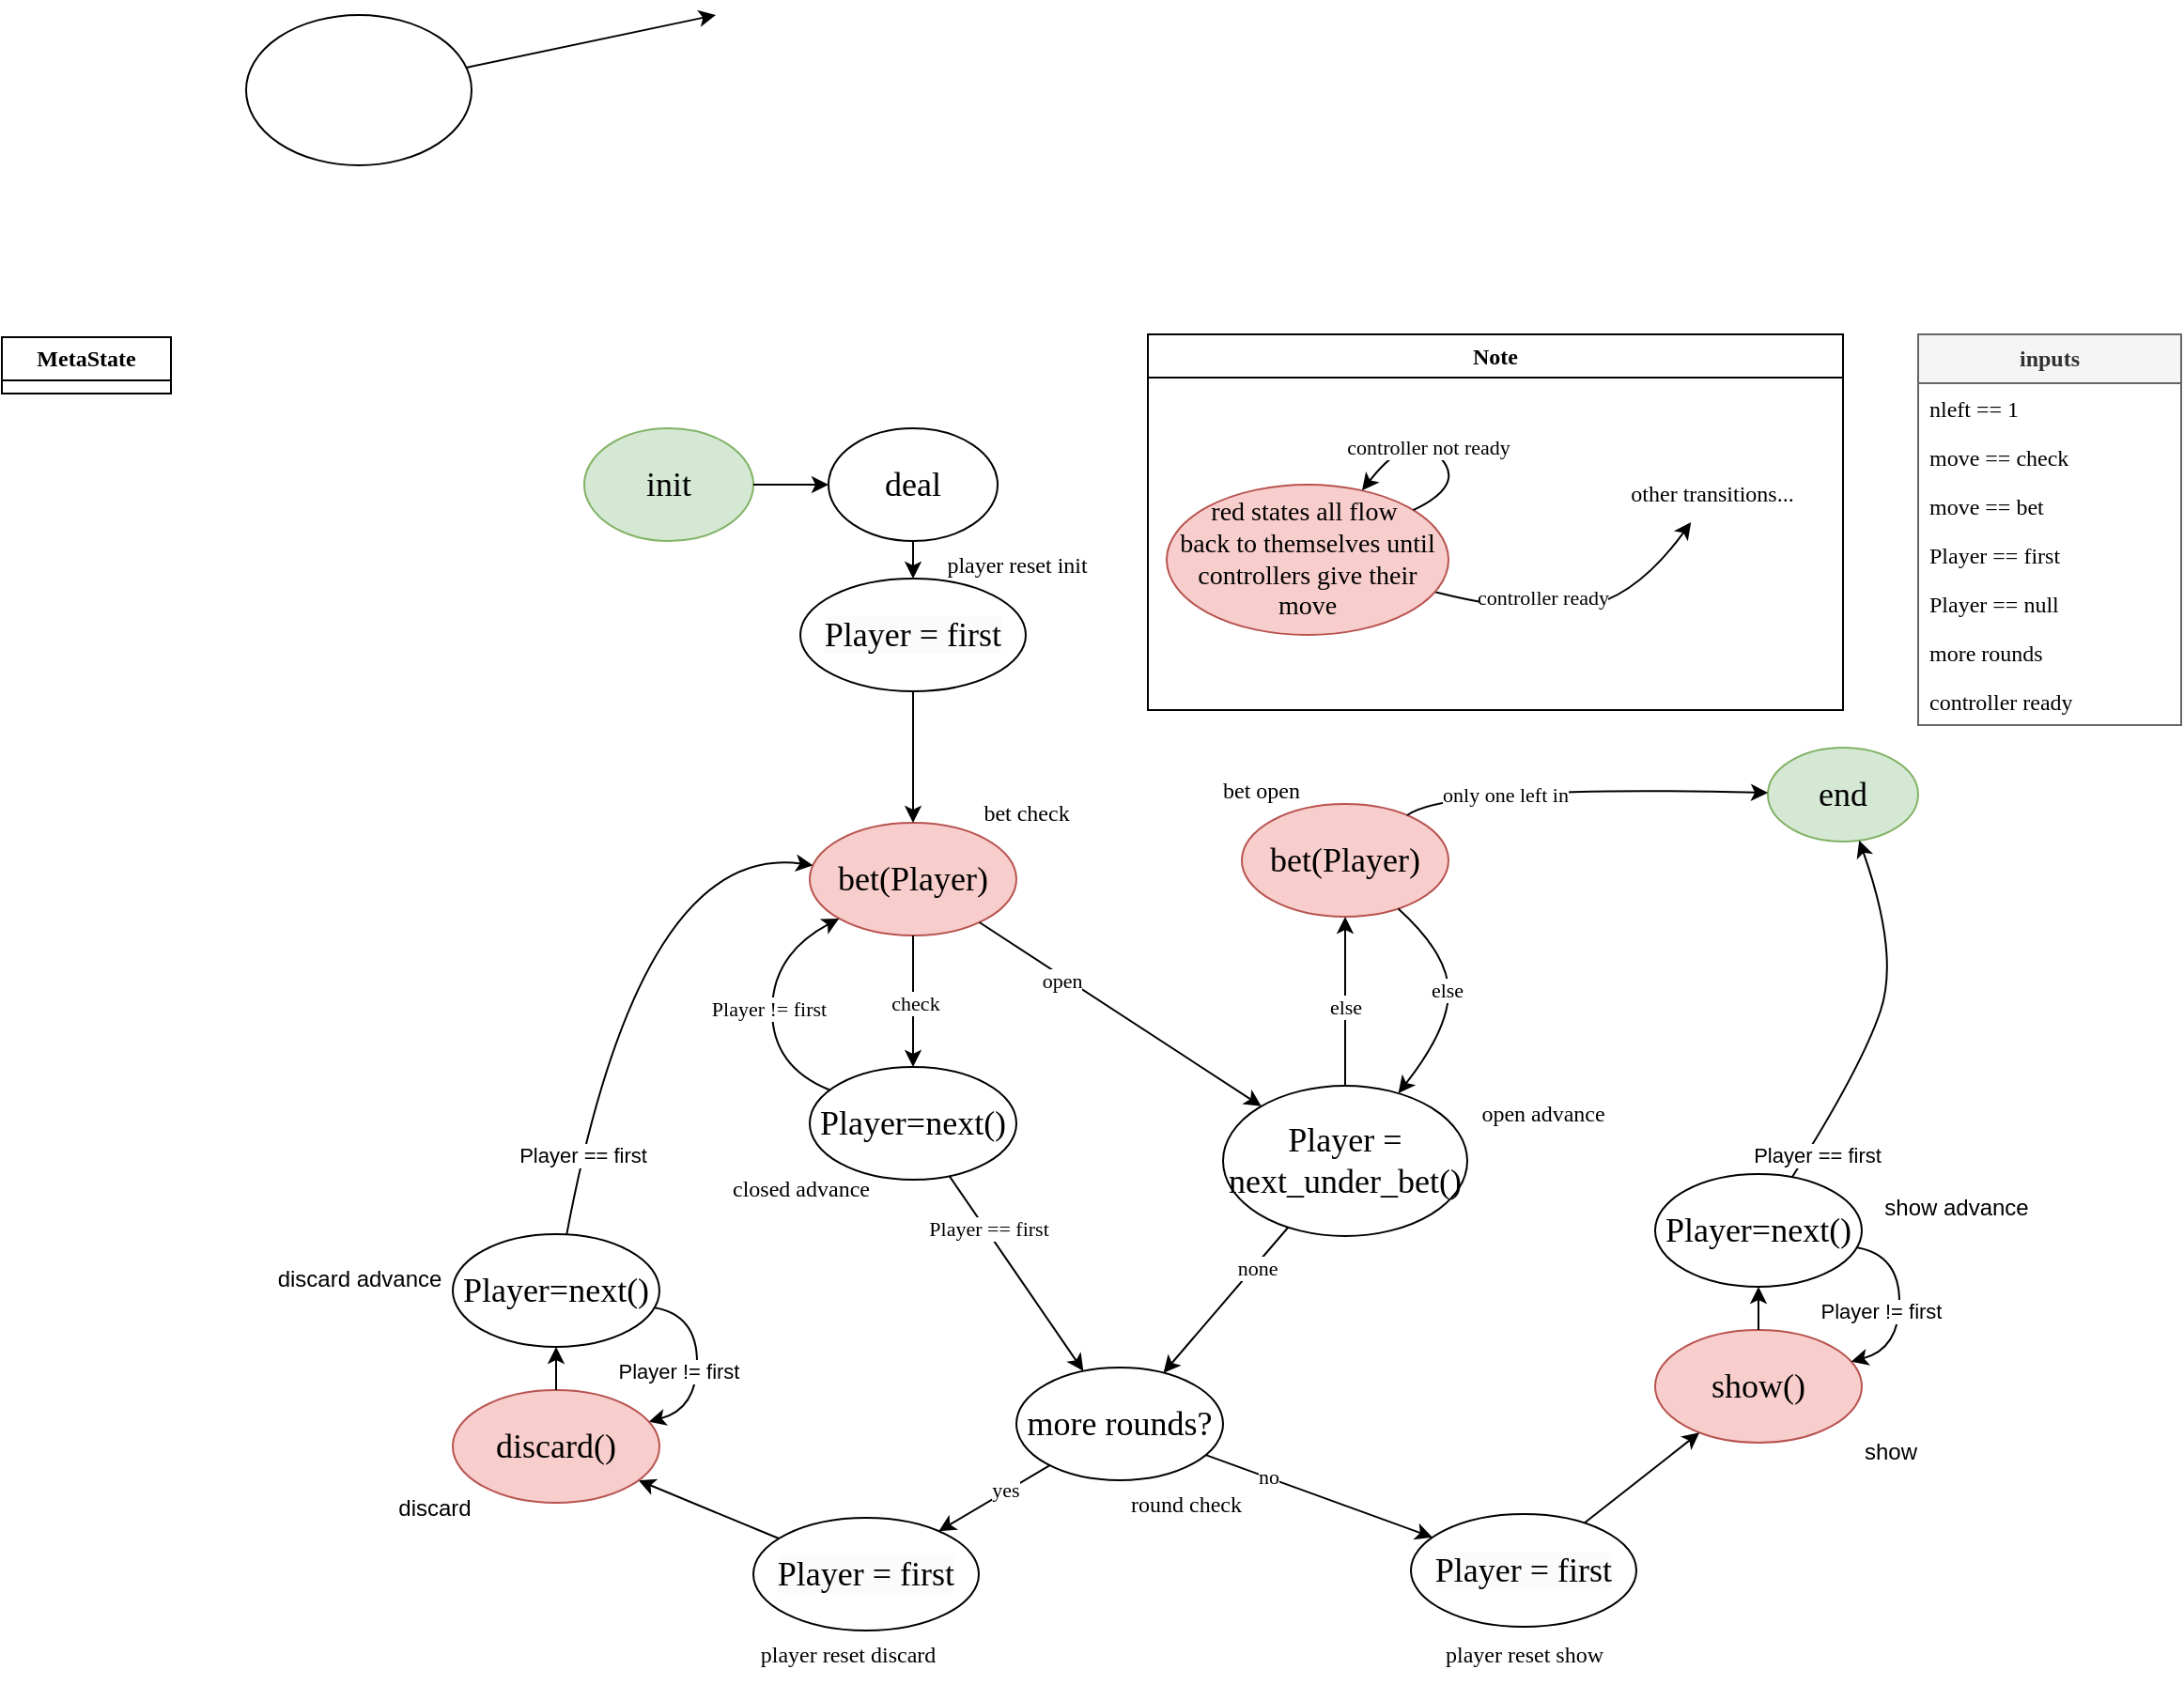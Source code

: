 <mxfile version="26.1.1">
  <diagram name="Page-1" id="FgbglfRECGYfTq0b8GFK">
    <mxGraphModel dx="3309" dy="710" grid="1" gridSize="10" guides="1" tooltips="1" connect="1" arrows="1" fold="1" page="1" pageScale="1" pageWidth="2336" pageHeight="1654" math="0" shadow="0">
      <root>
        <mxCell id="0" />
        <mxCell id="1" parent="0" />
        <mxCell id="6PDLWD2J_giq-nKOBnbj-1" value="" style="ellipse;whiteSpace=wrap;html=1;fontFamily=Times New Roman;" vertex="1" parent="1">
          <mxGeometry x="110" y="150" width="120" height="80" as="geometry" />
        </mxCell>
        <mxCell id="6PDLWD2J_giq-nKOBnbj-2" value="" style="endArrow=classic;html=1;rounded=0;fontFamily=Times New Roman;" edge="1" parent="1" source="6PDLWD2J_giq-nKOBnbj-1">
          <mxGeometry width="50" height="50" relative="1" as="geometry">
            <mxPoint x="410" y="120" as="sourcePoint" />
            <mxPoint x="360" y="150" as="targetPoint" />
          </mxGeometry>
        </mxCell>
        <mxCell id="6PDLWD2J_giq-nKOBnbj-3" value="&lt;font style=&quot;font-size: 18px;&quot;&gt;init&lt;/font&gt;" style="ellipse;whiteSpace=wrap;html=1;fontFamily=Times New Roman;fillColor=#d5e8d4;strokeColor=#82b366;" vertex="1" parent="1">
          <mxGeometry x="290" y="370" width="90" height="60" as="geometry" />
        </mxCell>
        <mxCell id="6PDLWD2J_giq-nKOBnbj-4" value="" style="endArrow=classic;html=1;rounded=0;fontFamily=Times New Roman;" edge="1" parent="1" source="6PDLWD2J_giq-nKOBnbj-3" target="6PDLWD2J_giq-nKOBnbj-5">
          <mxGeometry width="50" height="50" relative="1" as="geometry">
            <mxPoint x="710" y="350" as="sourcePoint" />
            <mxPoint x="590" y="380" as="targetPoint" />
          </mxGeometry>
        </mxCell>
        <mxCell id="6PDLWD2J_giq-nKOBnbj-5" value="&lt;font style=&quot;font-size: 18px;&quot;&gt;deal&lt;/font&gt;" style="ellipse;whiteSpace=wrap;html=1;fontFamily=Times New Roman;" vertex="1" parent="1">
          <mxGeometry x="420" y="370" width="90" height="60" as="geometry" />
        </mxCell>
        <mxCell id="6PDLWD2J_giq-nKOBnbj-7" value="" style="endArrow=classic;html=1;rounded=0;fontFamily=Times New Roman;" edge="1" parent="1" source="6PDLWD2J_giq-nKOBnbj-5" target="6PDLWD2J_giq-nKOBnbj-11">
          <mxGeometry width="50" height="50" relative="1" as="geometry">
            <mxPoint x="450" y="580" as="sourcePoint" />
            <mxPoint x="465" y="480" as="targetPoint" />
          </mxGeometry>
        </mxCell>
        <mxCell id="6PDLWD2J_giq-nKOBnbj-9" value="&lt;font style=&quot;font-size: 18px;&quot;&gt;bet(Player)&lt;/font&gt;" style="ellipse;whiteSpace=wrap;html=1;fontFamily=Times New Roman;fillColor=#f8cecc;strokeColor=#b85450;" vertex="1" parent="1">
          <mxGeometry x="410" y="580" width="110" height="60" as="geometry" />
        </mxCell>
        <mxCell id="6PDLWD2J_giq-nKOBnbj-10" value="" style="endArrow=classic;html=1;rounded=0;fontFamily=Times New Roman;" edge="1" parent="1" source="6PDLWD2J_giq-nKOBnbj-11" target="6PDLWD2J_giq-nKOBnbj-9">
          <mxGeometry width="50" height="50" relative="1" as="geometry">
            <mxPoint x="607.479" y="550" as="sourcePoint" />
            <mxPoint x="655" y="500" as="targetPoint" />
          </mxGeometry>
        </mxCell>
        <mxCell id="6PDLWD2J_giq-nKOBnbj-11" value="&lt;span style=&quot;color: rgb(0, 0, 0); font-size: 18px; font-style: normal; font-variant-ligatures: normal; font-variant-caps: normal; font-weight: 400; letter-spacing: normal; orphans: 2; text-align: center; text-indent: 0px; text-transform: none; widows: 2; word-spacing: 0px; -webkit-text-stroke-width: 0px; white-space: normal; background-color: rgb(251, 251, 251); text-decoration-thickness: initial; text-decoration-style: initial; text-decoration-color: initial; float: none; display: inline !important;&quot;&gt;Player = first&lt;/span&gt;" style="ellipse;whiteSpace=wrap;html=1;fontFamily=Times New Roman;" vertex="1" parent="1">
          <mxGeometry x="405" y="450" width="120" height="60" as="geometry" />
        </mxCell>
        <mxCell id="6PDLWD2J_giq-nKOBnbj-15" value="" style="endArrow=classic;html=1;rounded=0;fontFamily=Times New Roman;" edge="1" parent="1" source="6PDLWD2J_giq-nKOBnbj-9" target="6PDLWD2J_giq-nKOBnbj-17">
          <mxGeometry width="50" height="50" relative="1" as="geometry">
            <mxPoint x="621" y="565" as="sourcePoint" />
            <mxPoint x="538" y="626" as="targetPoint" />
          </mxGeometry>
        </mxCell>
        <mxCell id="6PDLWD2J_giq-nKOBnbj-24" value="check" style="edgeLabel;html=1;align=center;verticalAlign=middle;resizable=0;points=[];fontFamily=Times New Roman;" vertex="1" connectable="0" parent="6PDLWD2J_giq-nKOBnbj-15">
          <mxGeometry x="0.034" y="1" relative="1" as="geometry">
            <mxPoint as="offset" />
          </mxGeometry>
        </mxCell>
        <mxCell id="6PDLWD2J_giq-nKOBnbj-17" value="&lt;span style=&quot;font-size: 18px; background-color: transparent; color: light-dark(rgb(0, 0, 0), rgb(255, 255, 255));&quot;&gt;Player=next()&lt;/span&gt;" style="ellipse;whiteSpace=wrap;html=1;fontFamily=Times New Roman;" vertex="1" parent="1">
          <mxGeometry x="410" y="710" width="110" height="60" as="geometry" />
        </mxCell>
        <mxCell id="6PDLWD2J_giq-nKOBnbj-18" value="" style="endArrow=classic;html=1;rounded=0;fontFamily=Times New Roman;" edge="1" parent="1" source="6PDLWD2J_giq-nKOBnbj-17" target="6PDLWD2J_giq-nKOBnbj-49">
          <mxGeometry width="50" height="50" relative="1" as="geometry">
            <mxPoint x="480" y="792" as="sourcePoint" />
            <mxPoint x="550" y="860" as="targetPoint" />
          </mxGeometry>
        </mxCell>
        <mxCell id="6PDLWD2J_giq-nKOBnbj-19" value="Player == first" style="edgeLabel;html=1;align=center;verticalAlign=middle;resizable=0;points=[];fontFamily=Times New Roman;" vertex="1" connectable="0" parent="6PDLWD2J_giq-nKOBnbj-18">
          <mxGeometry x="-0.461" y="1" relative="1" as="geometry">
            <mxPoint as="offset" />
          </mxGeometry>
        </mxCell>
        <mxCell id="6PDLWD2J_giq-nKOBnbj-22" value="" style="curved=1;endArrow=classic;html=1;rounded=0;fontFamily=Times New Roman;" edge="1" parent="1" source="6PDLWD2J_giq-nKOBnbj-17" target="6PDLWD2J_giq-nKOBnbj-9">
          <mxGeometry width="50" height="50" relative="1" as="geometry">
            <mxPoint x="560" y="750" as="sourcePoint" />
            <mxPoint x="610" y="700" as="targetPoint" />
            <Array as="points">
              <mxPoint x="390" y="710" />
              <mxPoint x="390" y="650" />
            </Array>
          </mxGeometry>
        </mxCell>
        <mxCell id="6PDLWD2J_giq-nKOBnbj-23" value="Player != first" style="edgeLabel;html=1;align=center;verticalAlign=middle;resizable=0;points=[];fontFamily=Times New Roman;" vertex="1" connectable="0" parent="6PDLWD2J_giq-nKOBnbj-22">
          <mxGeometry x="-0.033" y="2" relative="1" as="geometry">
            <mxPoint as="offset" />
          </mxGeometry>
        </mxCell>
        <mxCell id="6PDLWD2J_giq-nKOBnbj-25" value="" style="endArrow=classic;html=1;rounded=0;fontFamily=Times New Roman;" edge="1" parent="1" source="6PDLWD2J_giq-nKOBnbj-9" target="6PDLWD2J_giq-nKOBnbj-26">
          <mxGeometry width="50" height="50" relative="1" as="geometry">
            <mxPoint x="610" y="560" as="sourcePoint" />
            <mxPoint x="610" y="610" as="targetPoint" />
          </mxGeometry>
        </mxCell>
        <mxCell id="6PDLWD2J_giq-nKOBnbj-43" value="open" style="edgeLabel;html=1;align=center;verticalAlign=middle;resizable=0;points=[];fontFamily=Times New Roman;" vertex="1" connectable="0" parent="6PDLWD2J_giq-nKOBnbj-25">
          <mxGeometry x="-0.405" y="-2" relative="1" as="geometry">
            <mxPoint as="offset" />
          </mxGeometry>
        </mxCell>
        <mxCell id="6PDLWD2J_giq-nKOBnbj-26" value="&lt;span style=&quot;font-size: 18px; background-color: transparent; color: light-dark(rgb(0, 0, 0), rgb(255, 255, 255));&quot;&gt;Player = next_under_bet()&lt;/span&gt;" style="ellipse;whiteSpace=wrap;html=1;fontFamily=Times New Roman;" vertex="1" parent="1">
          <mxGeometry x="630" y="720" width="130" height="80" as="geometry" />
        </mxCell>
        <mxCell id="6PDLWD2J_giq-nKOBnbj-30" value="" style="endArrow=classic;html=1;rounded=0;fontFamily=Times New Roman;" edge="1" parent="1" source="6PDLWD2J_giq-nKOBnbj-26" target="6PDLWD2J_giq-nKOBnbj-33">
          <mxGeometry width="50" height="50" relative="1" as="geometry">
            <mxPoint x="770" y="630" as="sourcePoint" />
            <mxPoint x="810" y="610" as="targetPoint" />
          </mxGeometry>
        </mxCell>
        <mxCell id="6PDLWD2J_giq-nKOBnbj-48" value="else" style="edgeLabel;html=1;align=center;verticalAlign=middle;resizable=0;points=[];fontFamily=Times New Roman;" vertex="1" connectable="0" parent="6PDLWD2J_giq-nKOBnbj-30">
          <mxGeometry x="-0.055" relative="1" as="geometry">
            <mxPoint as="offset" />
          </mxGeometry>
        </mxCell>
        <mxCell id="6PDLWD2J_giq-nKOBnbj-31" value="&lt;font style=&quot;font-size: 18px;&quot;&gt;end&lt;/font&gt;" style="ellipse;whiteSpace=wrap;html=1;fillColor=#d5e8d4;strokeColor=#82b366;fontFamily=Times New Roman;" vertex="1" parent="1">
          <mxGeometry x="920" y="540" width="80" height="50" as="geometry" />
        </mxCell>
        <mxCell id="6PDLWD2J_giq-nKOBnbj-33" value="&lt;font style=&quot;font-size: 18px;&quot;&gt;bet(Player)&lt;/font&gt;" style="ellipse;whiteSpace=wrap;html=1;fontFamily=Times New Roman;fillColor=#f8cecc;strokeColor=#b85450;" vertex="1" parent="1">
          <mxGeometry x="640" y="570" width="110" height="60" as="geometry" />
        </mxCell>
        <mxCell id="6PDLWD2J_giq-nKOBnbj-40" value="" style="curved=1;endArrow=classic;html=1;rounded=0;fontFamily=Times New Roman;" edge="1" parent="1" source="6PDLWD2J_giq-nKOBnbj-33" target="6PDLWD2J_giq-nKOBnbj-31">
          <mxGeometry width="50" height="50" relative="1" as="geometry">
            <mxPoint x="513" y="642" as="sourcePoint" />
            <mxPoint x="810" y="750" as="targetPoint" />
            <Array as="points">
              <mxPoint x="750" y="560" />
            </Array>
          </mxGeometry>
        </mxCell>
        <mxCell id="6PDLWD2J_giq-nKOBnbj-41" value="only one left in" style="edgeLabel;html=1;align=center;verticalAlign=middle;resizable=0;points=[];fontFamily=Times New Roman;" vertex="1" connectable="0" parent="6PDLWD2J_giq-nKOBnbj-40">
          <mxGeometry x="-0.792" y="5" relative="1" as="geometry">
            <mxPoint x="38" y="5" as="offset" />
          </mxGeometry>
        </mxCell>
        <mxCell id="6PDLWD2J_giq-nKOBnbj-44" value="" style="endArrow=classic;html=1;rounded=0;fontFamily=Times New Roman;" edge="1" parent="1" source="6PDLWD2J_giq-nKOBnbj-26" target="6PDLWD2J_giq-nKOBnbj-49">
          <mxGeometry width="50" height="50" relative="1" as="geometry">
            <mxPoint x="495" y="778" as="sourcePoint" />
            <mxPoint x="600" y="860" as="targetPoint" />
          </mxGeometry>
        </mxCell>
        <mxCell id="6PDLWD2J_giq-nKOBnbj-45" value="none" style="edgeLabel;html=1;align=center;verticalAlign=middle;resizable=0;points=[];fontFamily=Times New Roman;" vertex="1" connectable="0" parent="6PDLWD2J_giq-nKOBnbj-44">
          <mxGeometry x="-0.461" y="1" relative="1" as="geometry">
            <mxPoint as="offset" />
          </mxGeometry>
        </mxCell>
        <mxCell id="6PDLWD2J_giq-nKOBnbj-46" value="" style="curved=1;endArrow=classic;html=1;rounded=0;fontFamily=Times New Roman;" edge="1" parent="1" source="6PDLWD2J_giq-nKOBnbj-33" target="6PDLWD2J_giq-nKOBnbj-26">
          <mxGeometry width="50" height="50" relative="1" as="geometry">
            <mxPoint x="930" y="430" as="sourcePoint" />
            <mxPoint x="1050" y="420" as="targetPoint" />
            <Array as="points">
              <mxPoint x="750" y="650" />
              <mxPoint x="750" y="690" />
            </Array>
          </mxGeometry>
        </mxCell>
        <mxCell id="6PDLWD2J_giq-nKOBnbj-47" value="else" style="edgeLabel;html=1;align=center;verticalAlign=middle;resizable=0;points=[];fontFamily=Times New Roman;" vertex="1" connectable="0" parent="6PDLWD2J_giq-nKOBnbj-46">
          <mxGeometry x="-0.075" y="-1" relative="1" as="geometry">
            <mxPoint as="offset" />
          </mxGeometry>
        </mxCell>
        <mxCell id="6PDLWD2J_giq-nKOBnbj-49" value="&lt;font style=&quot;font-size: 18px;&quot;&gt;more rounds?&lt;/font&gt;" style="ellipse;whiteSpace=wrap;html=1;fontFamily=Times New Roman;" vertex="1" parent="1">
          <mxGeometry x="520" y="870" width="110" height="60" as="geometry" />
        </mxCell>
        <mxCell id="6PDLWD2J_giq-nKOBnbj-52" value="&lt;span style=&quot;font-size: 18px; background-color: transparent; color: light-dark(rgb(0, 0, 0), rgb(255, 255, 255));&quot;&gt;show()&lt;/span&gt;" style="ellipse;whiteSpace=wrap;html=1;fontFamily=Times New Roman;fillColor=#f8cecc;strokeColor=#b85450;" vertex="1" parent="1">
          <mxGeometry x="860" y="850" width="110" height="60" as="geometry" />
        </mxCell>
        <mxCell id="6PDLWD2J_giq-nKOBnbj-53" value="" style="endArrow=classic;html=1;rounded=0;fontFamily=Times New Roman;" edge="1" parent="1" source="6PDLWD2J_giq-nKOBnbj-49" target="6PDLWD2J_giq-nKOBnbj-130">
          <mxGeometry width="50" height="50" relative="1" as="geometry">
            <mxPoint x="675" y="805" as="sourcePoint" />
            <mxPoint x="608" y="883" as="targetPoint" />
          </mxGeometry>
        </mxCell>
        <mxCell id="6PDLWD2J_giq-nKOBnbj-54" value="no" style="edgeLabel;html=1;align=center;verticalAlign=middle;resizable=0;points=[];fontFamily=Times New Roman;" vertex="1" connectable="0" parent="6PDLWD2J_giq-nKOBnbj-53">
          <mxGeometry x="-0.461" y="1" relative="1" as="geometry">
            <mxPoint as="offset" />
          </mxGeometry>
        </mxCell>
        <mxCell id="6PDLWD2J_giq-nKOBnbj-57" value="" style="curved=1;endArrow=classic;html=1;rounded=0;fontFamily=Times New Roman;" edge="1" parent="1" source="6PDLWD2J_giq-nKOBnbj-135" target="6PDLWD2J_giq-nKOBnbj-31">
          <mxGeometry width="50" height="50" relative="1" as="geometry">
            <mxPoint x="910" y="760" as="sourcePoint" />
            <mxPoint x="910" y="858" as="targetPoint" />
            <Array as="points">
              <mxPoint x="970" y="710" />
              <mxPoint x="990" y="650" />
            </Array>
          </mxGeometry>
        </mxCell>
        <mxCell id="6PDLWD2J_giq-nKOBnbj-140" value="Player == first" style="edgeLabel;html=1;align=center;verticalAlign=middle;resizable=0;points=[];" vertex="1" connectable="0" parent="6PDLWD2J_giq-nKOBnbj-57">
          <mxGeometry x="-0.475" y="1" relative="1" as="geometry">
            <mxPoint x="-14" y="32" as="offset" />
          </mxGeometry>
        </mxCell>
        <mxCell id="6PDLWD2J_giq-nKOBnbj-60" value="" style="endArrow=classic;html=1;rounded=0;fontFamily=Times New Roman;" edge="1" parent="1" source="6PDLWD2J_giq-nKOBnbj-49" target="6PDLWD2J_giq-nKOBnbj-125">
          <mxGeometry width="50" height="50" relative="1" as="geometry">
            <mxPoint x="494" y="778" as="sourcePoint" />
            <mxPoint x="566" y="882" as="targetPoint" />
          </mxGeometry>
        </mxCell>
        <mxCell id="6PDLWD2J_giq-nKOBnbj-62" value="yes" style="edgeLabel;html=1;align=center;verticalAlign=middle;resizable=0;points=[];fontFamily=Times New Roman;" vertex="1" connectable="0" parent="6PDLWD2J_giq-nKOBnbj-60">
          <mxGeometry x="-0.206" y="-1" relative="1" as="geometry">
            <mxPoint as="offset" />
          </mxGeometry>
        </mxCell>
        <mxCell id="6PDLWD2J_giq-nKOBnbj-63" value="" style="curved=1;endArrow=classic;html=1;rounded=0;fontFamily=Times New Roman;" edge="1" parent="1" source="6PDLWD2J_giq-nKOBnbj-144" target="6PDLWD2J_giq-nKOBnbj-9">
          <mxGeometry width="50" height="50" relative="1" as="geometry">
            <mxPoint x="323.657" y="870.009" as="sourcePoint" />
            <mxPoint x="321" y="610" as="targetPoint" />
            <Array as="points">
              <mxPoint x="320" y="590" />
            </Array>
          </mxGeometry>
        </mxCell>
        <mxCell id="6PDLWD2J_giq-nKOBnbj-150" value="Player == first" style="edgeLabel;html=1;align=center;verticalAlign=middle;resizable=0;points=[];" vertex="1" connectable="0" parent="6PDLWD2J_giq-nKOBnbj-63">
          <mxGeometry x="-0.717" relative="1" as="geometry">
            <mxPoint as="offset" />
          </mxGeometry>
        </mxCell>
        <mxCell id="6PDLWD2J_giq-nKOBnbj-73" value="Note" style="swimlane;whiteSpace=wrap;html=1;fontFamily=Times New Roman;" vertex="1" parent="1">
          <mxGeometry x="590" y="320" width="370" height="200" as="geometry" />
        </mxCell>
        <mxCell id="6PDLWD2J_giq-nKOBnbj-38" value="" style="curved=1;endArrow=classic;html=1;rounded=0;fontFamily=Times New Roman;" edge="1" parent="6PDLWD2J_giq-nKOBnbj-73" source="6PDLWD2J_giq-nKOBnbj-65" target="6PDLWD2J_giq-nKOBnbj-70">
          <mxGeometry width="50" height="50" relative="1" as="geometry">
            <mxPoint x="109.996" y="132.816" as="sourcePoint" />
            <mxPoint x="283.95" y="130" as="targetPoint" />
            <Array as="points">
              <mxPoint x="203.95" y="150" />
              <mxPoint x="260" y="140" />
            </Array>
          </mxGeometry>
        </mxCell>
        <mxCell id="6PDLWD2J_giq-nKOBnbj-71" value="controller ready" style="edgeLabel;html=1;align=center;verticalAlign=middle;resizable=0;points=[];fontFamily=Times New Roman;" vertex="1" connectable="0" parent="6PDLWD2J_giq-nKOBnbj-38">
          <mxGeometry x="-0.746" y="3" relative="1" as="geometry">
            <mxPoint x="37" y="1" as="offset" />
          </mxGeometry>
        </mxCell>
        <mxCell id="6PDLWD2J_giq-nKOBnbj-65" value="&lt;font style=&quot;font-size: 14px;&quot;&gt;red states all flow&amp;nbsp;&lt;/font&gt;&lt;div&gt;&lt;font style=&quot;font-size: 14px;&quot;&gt;back to themselves until controllers give their move&lt;/font&gt;&lt;/div&gt;" style="ellipse;whiteSpace=wrap;html=1;fontFamily=Times New Roman;fillColor=#f8cecc;strokeColor=#b85450;" vertex="1" parent="6PDLWD2J_giq-nKOBnbj-73">
          <mxGeometry x="10" y="80" width="150" height="80" as="geometry" />
        </mxCell>
        <mxCell id="6PDLWD2J_giq-nKOBnbj-66" value="" style="curved=1;endArrow=classic;html=1;rounded=0;fontFamily=Times New Roman;" edge="1" parent="6PDLWD2J_giq-nKOBnbj-73" source="6PDLWD2J_giq-nKOBnbj-65" target="6PDLWD2J_giq-nKOBnbj-65">
          <mxGeometry width="50" height="50" relative="1" as="geometry">
            <mxPoint x="120" y="50" as="sourcePoint" />
            <mxPoint x="240" y="40" as="targetPoint" />
            <Array as="points">
              <mxPoint x="170" y="80" />
              <mxPoint x="140" y="50" />
            </Array>
          </mxGeometry>
        </mxCell>
        <mxCell id="6PDLWD2J_giq-nKOBnbj-67" value="controller not ready" style="edgeLabel;html=1;align=center;verticalAlign=middle;resizable=0;points=[];fontFamily=Times New Roman;" vertex="1" connectable="0" parent="6PDLWD2J_giq-nKOBnbj-66">
          <mxGeometry x="0.053" y="1" relative="1" as="geometry">
            <mxPoint as="offset" />
          </mxGeometry>
        </mxCell>
        <mxCell id="6PDLWD2J_giq-nKOBnbj-70" value="other transitions..." style="text;html=1;align=center;verticalAlign=middle;resizable=0;points=[];autosize=1;strokeColor=none;fillColor=none;fontFamily=Times New Roman;" vertex="1" parent="6PDLWD2J_giq-nKOBnbj-73">
          <mxGeometry x="245" y="70" width="110" height="30" as="geometry" />
        </mxCell>
        <mxCell id="6PDLWD2J_giq-nKOBnbj-74" value="MetaState" style="swimlane;whiteSpace=wrap;html=1;fontFamily=Times New Roman;" vertex="1" collapsed="1" parent="1">
          <mxGeometry x="-20" y="321.5" width="90" height="30" as="geometry">
            <mxRectangle x="-20" y="321.5" width="200" height="520" as="alternateBounds" />
          </mxGeometry>
        </mxCell>
        <mxCell id="6PDLWD2J_giq-nKOBnbj-75" value="&lt;font style=&quot;font-size: 18px;&quot;&gt;curstate&lt;/font&gt;" style="rounded=1;whiteSpace=wrap;html=1;fontFamily=Times New Roman;" vertex="1" parent="6PDLWD2J_giq-nKOBnbj-74">
          <mxGeometry x="40" y="50" width="120" height="60" as="geometry" />
        </mxCell>
        <mxCell id="6PDLWD2J_giq-nKOBnbj-76" value="&lt;span style=&quot;font-size: 18px;&quot;&gt;deck, pot, bet&lt;/span&gt;" style="rounded=1;whiteSpace=wrap;html=1;fontFamily=Times New Roman;" vertex="1" parent="6PDLWD2J_giq-nKOBnbj-74">
          <mxGeometry x="40" y="130" width="120" height="60" as="geometry" />
        </mxCell>
        <mxCell id="6PDLWD2J_giq-nKOBnbj-77" value="&lt;span style=&quot;font-size: 18px;&quot;&gt;Player:&lt;/span&gt;&lt;div&gt;&lt;span style=&quot;font-size: 18px;&quot;&gt;stack, bet,&lt;/span&gt;&lt;/div&gt;&lt;div&gt;&lt;span style=&quot;font-size: 18px;&quot;&gt;hand, in/out&lt;/span&gt;&lt;/div&gt;" style="rounded=1;whiteSpace=wrap;html=1;fontFamily=Times New Roman;" vertex="1" parent="6PDLWD2J_giq-nKOBnbj-74">
          <mxGeometry x="20" y="210" width="120" height="80" as="geometry" />
        </mxCell>
        <mxCell id="6PDLWD2J_giq-nKOBnbj-79" value="&lt;span style=&quot;font-size: 18px;&quot;&gt;Player:&lt;/span&gt;&lt;div&gt;&lt;span style=&quot;font-size: 18px;&quot;&gt;stack, bet,&lt;/span&gt;&lt;/div&gt;&lt;div&gt;&lt;span style=&quot;font-size: 18px;&quot;&gt;hand, in/out&lt;/span&gt;&lt;/div&gt;" style="rounded=1;whiteSpace=wrap;html=1;fontFamily=Times New Roman;" vertex="1" parent="6PDLWD2J_giq-nKOBnbj-74">
          <mxGeometry x="30" y="220" width="120" height="80" as="geometry" />
        </mxCell>
        <mxCell id="6PDLWD2J_giq-nKOBnbj-80" value="&lt;span style=&quot;font-size: 18px;&quot;&gt;Player:&lt;/span&gt;&lt;div&gt;&lt;span style=&quot;font-size: 18px;&quot;&gt;stack, bet,&lt;/span&gt;&lt;/div&gt;&lt;div&gt;&lt;span style=&quot;font-size: 18px;&quot;&gt;hand, in/out&lt;/span&gt;&lt;/div&gt;" style="rounded=1;whiteSpace=wrap;html=1;fontFamily=Times New Roman;" vertex="1" parent="6PDLWD2J_giq-nKOBnbj-74">
          <mxGeometry x="40" y="230" width="120" height="80" as="geometry" />
        </mxCell>
        <mxCell id="6PDLWD2J_giq-nKOBnbj-81" value="&lt;span style=&quot;font-size: 18px;&quot;&gt;Player:&lt;/span&gt;&lt;div&gt;&lt;span style=&quot;font-size: 18px;&quot;&gt;stack, bet,&lt;/span&gt;&lt;/div&gt;&lt;div&gt;&lt;span style=&quot;font-size: 18px;&quot;&gt;hand, in/out&lt;/span&gt;&lt;/div&gt;" style="rounded=1;whiteSpace=wrap;html=1;fontFamily=Times New Roman;" vertex="1" parent="6PDLWD2J_giq-nKOBnbj-74">
          <mxGeometry x="50" y="240" width="120" height="80" as="geometry" />
        </mxCell>
        <mxCell id="6PDLWD2J_giq-nKOBnbj-82" value="&lt;span style=&quot;font-size: 18px;&quot;&gt;Player:&lt;/span&gt;&lt;div&gt;&lt;span style=&quot;font-size: 18px;&quot;&gt;stack, bet,&lt;/span&gt;&lt;/div&gt;&lt;div&gt;&lt;span style=&quot;font-size: 18px;&quot;&gt;hand, in/out&lt;/span&gt;&lt;/div&gt;" style="rounded=1;whiteSpace=wrap;html=1;fontFamily=Times New Roman;" vertex="1" parent="6PDLWD2J_giq-nKOBnbj-74">
          <mxGeometry x="60" y="250" width="120" height="80" as="geometry" />
        </mxCell>
        <mxCell id="6PDLWD2J_giq-nKOBnbj-84" value="&lt;span style=&quot;font-size: 18px;&quot;&gt;first&lt;/span&gt;" style="rounded=1;whiteSpace=wrap;html=1;fontFamily=Times New Roman;" vertex="1" parent="6PDLWD2J_giq-nKOBnbj-74">
          <mxGeometry x="30" y="350" width="60" height="60" as="geometry" />
        </mxCell>
        <mxCell id="6PDLWD2J_giq-nKOBnbj-85" value="&lt;span style=&quot;font-size: 18px;&quot;&gt;turn&lt;/span&gt;" style="rounded=1;whiteSpace=wrap;html=1;fontFamily=Times New Roman;" vertex="1" parent="6PDLWD2J_giq-nKOBnbj-74">
          <mxGeometry x="120" y="350" width="60" height="60" as="geometry" />
        </mxCell>
        <mxCell id="6PDLWD2J_giq-nKOBnbj-86" value="" style="endArrow=classic;html=1;rounded=0;fontFamily=Times New Roman;" edge="1" parent="6PDLWD2J_giq-nKOBnbj-74" source="6PDLWD2J_giq-nKOBnbj-84" target="6PDLWD2J_giq-nKOBnbj-82">
          <mxGeometry width="50" height="50" relative="1" as="geometry">
            <mxPoint x="460" y="320" as="sourcePoint" />
            <mxPoint x="510" y="270" as="targetPoint" />
          </mxGeometry>
        </mxCell>
        <mxCell id="6PDLWD2J_giq-nKOBnbj-87" value="" style="endArrow=classic;html=1;rounded=0;fontFamily=Times New Roman;" edge="1" parent="6PDLWD2J_giq-nKOBnbj-74" source="6PDLWD2J_giq-nKOBnbj-85" target="6PDLWD2J_giq-nKOBnbj-82">
          <mxGeometry width="50" height="50" relative="1" as="geometry">
            <mxPoint x="90" y="360" as="sourcePoint" />
            <mxPoint x="103" y="340" as="targetPoint" />
          </mxGeometry>
        </mxCell>
        <mxCell id="6PDLWD2J_giq-nKOBnbj-88" value="&lt;span style=&quot;font-size: 18px;&quot;&gt;nrounds&lt;/span&gt;" style="rounded=1;whiteSpace=wrap;html=1;fontFamily=Times New Roman;" vertex="1" parent="6PDLWD2J_giq-nKOBnbj-74">
          <mxGeometry x="40" y="430" width="120" height="60" as="geometry" />
        </mxCell>
        <mxCell id="6PDLWD2J_giq-nKOBnbj-90" value="&lt;b&gt;inputs&lt;/b&gt;" style="swimlane;fontStyle=0;childLayout=stackLayout;horizontal=1;startSize=26;fillColor=#f5f5f5;horizontalStack=0;resizeParent=1;resizeParentMax=0;resizeLast=0;collapsible=1;marginBottom=0;whiteSpace=wrap;html=1;strokeColor=#666666;fontColor=#333333;fontFamily=Times New Roman;" vertex="1" parent="1">
          <mxGeometry x="1000" y="320" width="140" height="208" as="geometry" />
        </mxCell>
        <mxCell id="6PDLWD2J_giq-nKOBnbj-91" value="nleft == 1" style="text;strokeColor=none;fillColor=none;align=left;verticalAlign=top;spacingLeft=4;spacingRight=4;overflow=hidden;rotatable=0;points=[[0,0.5],[1,0.5]];portConstraint=eastwest;whiteSpace=wrap;html=1;fontFamily=Times New Roman;" vertex="1" parent="6PDLWD2J_giq-nKOBnbj-90">
          <mxGeometry y="26" width="140" height="26" as="geometry" />
        </mxCell>
        <mxCell id="6PDLWD2J_giq-nKOBnbj-92" value="move == check" style="text;strokeColor=none;fillColor=none;align=left;verticalAlign=top;spacingLeft=4;spacingRight=4;overflow=hidden;rotatable=0;points=[[0,0.5],[1,0.5]];portConstraint=eastwest;whiteSpace=wrap;html=1;fontFamily=Times New Roman;" vertex="1" parent="6PDLWD2J_giq-nKOBnbj-90">
          <mxGeometry y="52" width="140" height="26" as="geometry" />
        </mxCell>
        <mxCell id="6PDLWD2J_giq-nKOBnbj-93" value="move == bet" style="text;strokeColor=none;fillColor=none;align=left;verticalAlign=top;spacingLeft=4;spacingRight=4;overflow=hidden;rotatable=0;points=[[0,0.5],[1,0.5]];portConstraint=eastwest;whiteSpace=wrap;html=1;fontFamily=Times New Roman;" vertex="1" parent="6PDLWD2J_giq-nKOBnbj-90">
          <mxGeometry y="78" width="140" height="26" as="geometry" />
        </mxCell>
        <mxCell id="6PDLWD2J_giq-nKOBnbj-94" value="Player == first" style="text;strokeColor=none;fillColor=none;align=left;verticalAlign=top;spacingLeft=4;spacingRight=4;overflow=hidden;rotatable=0;points=[[0,0.5],[1,0.5]];portConstraint=eastwest;whiteSpace=wrap;html=1;fontFamily=Times New Roman;" vertex="1" parent="6PDLWD2J_giq-nKOBnbj-90">
          <mxGeometry y="104" width="140" height="26" as="geometry" />
        </mxCell>
        <mxCell id="6PDLWD2J_giq-nKOBnbj-95" value="Player == null" style="text;strokeColor=none;fillColor=none;align=left;verticalAlign=top;spacingLeft=4;spacingRight=4;overflow=hidden;rotatable=0;points=[[0,0.5],[1,0.5]];portConstraint=eastwest;whiteSpace=wrap;html=1;fontFamily=Times New Roman;" vertex="1" parent="6PDLWD2J_giq-nKOBnbj-90">
          <mxGeometry y="130" width="140" height="26" as="geometry" />
        </mxCell>
        <mxCell id="6PDLWD2J_giq-nKOBnbj-96" value="more rounds" style="text;strokeColor=none;fillColor=none;align=left;verticalAlign=top;spacingLeft=4;spacingRight=4;overflow=hidden;rotatable=0;points=[[0,0.5],[1,0.5]];portConstraint=eastwest;whiteSpace=wrap;html=1;fontFamily=Times New Roman;" vertex="1" parent="6PDLWD2J_giq-nKOBnbj-90">
          <mxGeometry y="156" width="140" height="26" as="geometry" />
        </mxCell>
        <mxCell id="6PDLWD2J_giq-nKOBnbj-97" value="controller ready" style="text;strokeColor=none;fillColor=none;align=left;verticalAlign=top;spacingLeft=4;spacingRight=4;overflow=hidden;rotatable=0;points=[[0,0.5],[1,0.5]];portConstraint=eastwest;whiteSpace=wrap;html=1;fontFamily=Times New Roman;" vertex="1" parent="6PDLWD2J_giq-nKOBnbj-90">
          <mxGeometry y="182" width="140" height="26" as="geometry" />
        </mxCell>
        <mxCell id="6PDLWD2J_giq-nKOBnbj-118" value="player reset init" style="text;html=1;align=center;verticalAlign=middle;resizable=0;points=[];autosize=1;strokeColor=none;fillColor=none;fontFamily=Times New Roman;" vertex="1" parent="1">
          <mxGeometry x="470" y="428" width="100" height="30" as="geometry" />
        </mxCell>
        <mxCell id="6PDLWD2J_giq-nKOBnbj-119" value="bet check" style="text;html=1;align=center;verticalAlign=middle;resizable=0;points=[];autosize=1;strokeColor=none;fillColor=none;fontFamily=Times New Roman;" vertex="1" parent="1">
          <mxGeometry x="490" y="560" width="70" height="30" as="geometry" />
        </mxCell>
        <mxCell id="6PDLWD2J_giq-nKOBnbj-120" value="bet open" style="text;html=1;align=center;verticalAlign=middle;resizable=0;points=[];autosize=1;strokeColor=none;fillColor=none;fontFamily=Times New Roman;" vertex="1" parent="1">
          <mxGeometry x="620" y="548" width="60" height="30" as="geometry" />
        </mxCell>
        <mxCell id="6PDLWD2J_giq-nKOBnbj-121" value="closed advance" style="text;html=1;align=center;verticalAlign=middle;resizable=0;points=[];autosize=1;strokeColor=none;fillColor=none;fontFamily=Times New Roman;" vertex="1" parent="1">
          <mxGeometry x="355" y="760" width="100" height="30" as="geometry" />
        </mxCell>
        <mxCell id="6PDLWD2J_giq-nKOBnbj-122" value="open advance" style="text;html=1;align=center;verticalAlign=middle;resizable=0;points=[];autosize=1;strokeColor=none;fillColor=none;fontFamily=Times New Roman;" vertex="1" parent="1">
          <mxGeometry x="755" y="720" width="90" height="30" as="geometry" />
        </mxCell>
        <mxCell id="6PDLWD2J_giq-nKOBnbj-123" value="round check" style="text;html=1;align=center;verticalAlign=middle;resizable=0;points=[];autosize=1;strokeColor=none;fillColor=none;fontFamily=Times New Roman;" vertex="1" parent="1">
          <mxGeometry x="570" y="928" width="80" height="30" as="geometry" />
        </mxCell>
        <mxCell id="6PDLWD2J_giq-nKOBnbj-125" value="&lt;span style=&quot;color: rgb(0, 0, 0); font-size: 18px; font-style: normal; font-variant-ligatures: normal; font-variant-caps: normal; font-weight: 400; letter-spacing: normal; orphans: 2; text-align: center; text-indent: 0px; text-transform: none; widows: 2; word-spacing: 0px; -webkit-text-stroke-width: 0px; white-space: normal; background-color: rgb(251, 251, 251); text-decoration-thickness: initial; text-decoration-style: initial; text-decoration-color: initial; float: none; display: inline !important;&quot;&gt;Player = first&lt;/span&gt;" style="ellipse;whiteSpace=wrap;html=1;fontFamily=Times New Roman;" vertex="1" parent="1">
          <mxGeometry x="380" y="950" width="120" height="60" as="geometry" />
        </mxCell>
        <mxCell id="6PDLWD2J_giq-nKOBnbj-126" value="" style="endArrow=classic;html=1;rounded=0;fontFamily=Times New Roman;" edge="1" parent="1" source="6PDLWD2J_giq-nKOBnbj-125" target="6PDLWD2J_giq-nKOBnbj-147">
          <mxGeometry width="50" height="50" relative="1" as="geometry">
            <mxPoint x="543" y="930" as="sourcePoint" />
            <mxPoint x="459" y="969" as="targetPoint" />
          </mxGeometry>
        </mxCell>
        <mxCell id="6PDLWD2J_giq-nKOBnbj-128" value="player reset discard" style="text;html=1;align=center;verticalAlign=middle;resizable=0;points=[];autosize=1;strokeColor=none;fillColor=none;fontFamily=Times New Roman;" vertex="1" parent="1">
          <mxGeometry x="370" y="1008" width="120" height="30" as="geometry" />
        </mxCell>
        <mxCell id="6PDLWD2J_giq-nKOBnbj-129" value="player reset show" style="text;html=1;align=center;verticalAlign=middle;resizable=0;points=[];autosize=1;strokeColor=none;fillColor=none;fontFamily=Times New Roman;" vertex="1" parent="1">
          <mxGeometry x="735" y="1008" width="110" height="30" as="geometry" />
        </mxCell>
        <mxCell id="6PDLWD2J_giq-nKOBnbj-130" value="&lt;span style=&quot;color: rgb(0, 0, 0); font-size: 18px; font-style: normal; font-variant-ligatures: normal; font-variant-caps: normal; font-weight: 400; letter-spacing: normal; orphans: 2; text-align: center; text-indent: 0px; text-transform: none; widows: 2; word-spacing: 0px; -webkit-text-stroke-width: 0px; white-space: normal; background-color: rgb(251, 251, 251); text-decoration-thickness: initial; text-decoration-style: initial; text-decoration-color: initial; float: none; display: inline !important;&quot;&gt;Player = first&lt;/span&gt;" style="ellipse;whiteSpace=wrap;html=1;fontFamily=Times New Roman;" vertex="1" parent="1">
          <mxGeometry x="730" y="948" width="120" height="60" as="geometry" />
        </mxCell>
        <mxCell id="6PDLWD2J_giq-nKOBnbj-131" value="" style="endArrow=classic;html=1;rounded=0;fontFamily=Times New Roman;" edge="1" parent="1" source="6PDLWD2J_giq-nKOBnbj-130" target="6PDLWD2J_giq-nKOBnbj-52">
          <mxGeometry width="50" height="50" relative="1" as="geometry">
            <mxPoint x="750" y="880" as="sourcePoint" />
            <mxPoint x="751" y="970" as="targetPoint" />
          </mxGeometry>
        </mxCell>
        <mxCell id="6PDLWD2J_giq-nKOBnbj-133" value="" style="curved=1;endArrow=classic;html=1;rounded=0;fontFamily=Times New Roman;" edge="1" parent="1" source="6PDLWD2J_giq-nKOBnbj-135" target="6PDLWD2J_giq-nKOBnbj-52">
          <mxGeometry width="50" height="50" relative="1" as="geometry">
            <mxPoint x="957" y="862" as="sourcePoint" />
            <mxPoint x="979" y="599" as="targetPoint" />
            <Array as="points">
              <mxPoint x="990" y="810" />
              <mxPoint x="990" y="860" />
            </Array>
          </mxGeometry>
        </mxCell>
        <mxCell id="6PDLWD2J_giq-nKOBnbj-139" value="Player != first" style="edgeLabel;html=1;align=center;verticalAlign=middle;resizable=0;points=[];" vertex="1" connectable="0" parent="6PDLWD2J_giq-nKOBnbj-133">
          <mxGeometry x="0.052" y="-1" relative="1" as="geometry">
            <mxPoint x="-9" as="offset" />
          </mxGeometry>
        </mxCell>
        <mxCell id="6PDLWD2J_giq-nKOBnbj-135" value="&lt;span style=&quot;font-size: 18px; background-color: transparent; color: light-dark(rgb(0, 0, 0), rgb(255, 255, 255));&quot;&gt;Player=next()&lt;/span&gt;" style="ellipse;whiteSpace=wrap;html=1;fontFamily=Times New Roman;" vertex="1" parent="1">
          <mxGeometry x="860" y="767" width="110" height="60" as="geometry" />
        </mxCell>
        <mxCell id="6PDLWD2J_giq-nKOBnbj-136" value="" style="endArrow=classic;html=1;rounded=0;fontFamily=Times New Roman;" edge="1" parent="1" source="6PDLWD2J_giq-nKOBnbj-52" target="6PDLWD2J_giq-nKOBnbj-135">
          <mxGeometry width="50" height="50" relative="1" as="geometry">
            <mxPoint x="705" y="730" as="sourcePoint" />
            <mxPoint x="705" y="640" as="targetPoint" />
          </mxGeometry>
        </mxCell>
        <mxCell id="6PDLWD2J_giq-nKOBnbj-141" value="show" style="text;html=1;align=center;verticalAlign=middle;resizable=0;points=[];autosize=1;strokeColor=none;fillColor=none;" vertex="1" parent="1">
          <mxGeometry x="960" y="900" width="50" height="30" as="geometry" />
        </mxCell>
        <mxCell id="6PDLWD2J_giq-nKOBnbj-144" value="&lt;span style=&quot;font-size: 18px; background-color: transparent; color: light-dark(rgb(0, 0, 0), rgb(255, 255, 255));&quot;&gt;Player=next()&lt;/span&gt;" style="ellipse;whiteSpace=wrap;html=1;fontFamily=Times New Roman;" vertex="1" parent="1">
          <mxGeometry x="220" y="799" width="110" height="60" as="geometry" />
        </mxCell>
        <mxCell id="6PDLWD2J_giq-nKOBnbj-145" value="" style="curved=1;endArrow=classic;html=1;rounded=0;fontFamily=Times New Roman;" edge="1" source="6PDLWD2J_giq-nKOBnbj-144" target="6PDLWD2J_giq-nKOBnbj-147" parent="1">
          <mxGeometry width="50" height="50" relative="1" as="geometry">
            <mxPoint x="317" y="894" as="sourcePoint" />
            <mxPoint x="339" y="631" as="targetPoint" />
            <Array as="points">
              <mxPoint x="350" y="842" />
              <mxPoint x="350" y="892" />
            </Array>
          </mxGeometry>
        </mxCell>
        <mxCell id="6PDLWD2J_giq-nKOBnbj-146" value="Player != first" style="edgeLabel;html=1;align=center;verticalAlign=middle;resizable=0;points=[];" vertex="1" connectable="0" parent="6PDLWD2J_giq-nKOBnbj-145">
          <mxGeometry x="0.052" y="-1" relative="1" as="geometry">
            <mxPoint x="-9" as="offset" />
          </mxGeometry>
        </mxCell>
        <mxCell id="6PDLWD2J_giq-nKOBnbj-147" value="&lt;span style=&quot;font-size: 18px; background-color: transparent; color: light-dark(rgb(0, 0, 0), rgb(255, 255, 255));&quot;&gt;discard()&lt;/span&gt;" style="ellipse;whiteSpace=wrap;html=1;fontFamily=Times New Roman;fillColor=#f8cecc;strokeColor=#b85450;" vertex="1" parent="1">
          <mxGeometry x="220" y="882" width="110" height="60" as="geometry" />
        </mxCell>
        <mxCell id="6PDLWD2J_giq-nKOBnbj-148" value="" style="endArrow=classic;html=1;rounded=0;fontFamily=Times New Roman;" edge="1" source="6PDLWD2J_giq-nKOBnbj-147" target="6PDLWD2J_giq-nKOBnbj-144" parent="1">
          <mxGeometry width="50" height="50" relative="1" as="geometry">
            <mxPoint x="65" y="762" as="sourcePoint" />
            <mxPoint x="65" y="672" as="targetPoint" />
          </mxGeometry>
        </mxCell>
        <mxCell id="6PDLWD2J_giq-nKOBnbj-151" value="discard" style="text;html=1;align=center;verticalAlign=middle;resizable=0;points=[];autosize=1;strokeColor=none;fillColor=none;" vertex="1" parent="1">
          <mxGeometry x="180" y="930" width="60" height="30" as="geometry" />
        </mxCell>
        <mxCell id="6PDLWD2J_giq-nKOBnbj-152" value="discard advance" style="text;html=1;align=center;verticalAlign=middle;resizable=0;points=[];autosize=1;strokeColor=none;fillColor=none;" vertex="1" parent="1">
          <mxGeometry x="115" y="808" width="110" height="30" as="geometry" />
        </mxCell>
        <mxCell id="6PDLWD2J_giq-nKOBnbj-154" value="show advance" style="text;html=1;align=center;verticalAlign=middle;resizable=0;points=[];autosize=1;strokeColor=none;fillColor=none;" vertex="1" parent="1">
          <mxGeometry x="970" y="770" width="100" height="30" as="geometry" />
        </mxCell>
      </root>
    </mxGraphModel>
  </diagram>
</mxfile>

